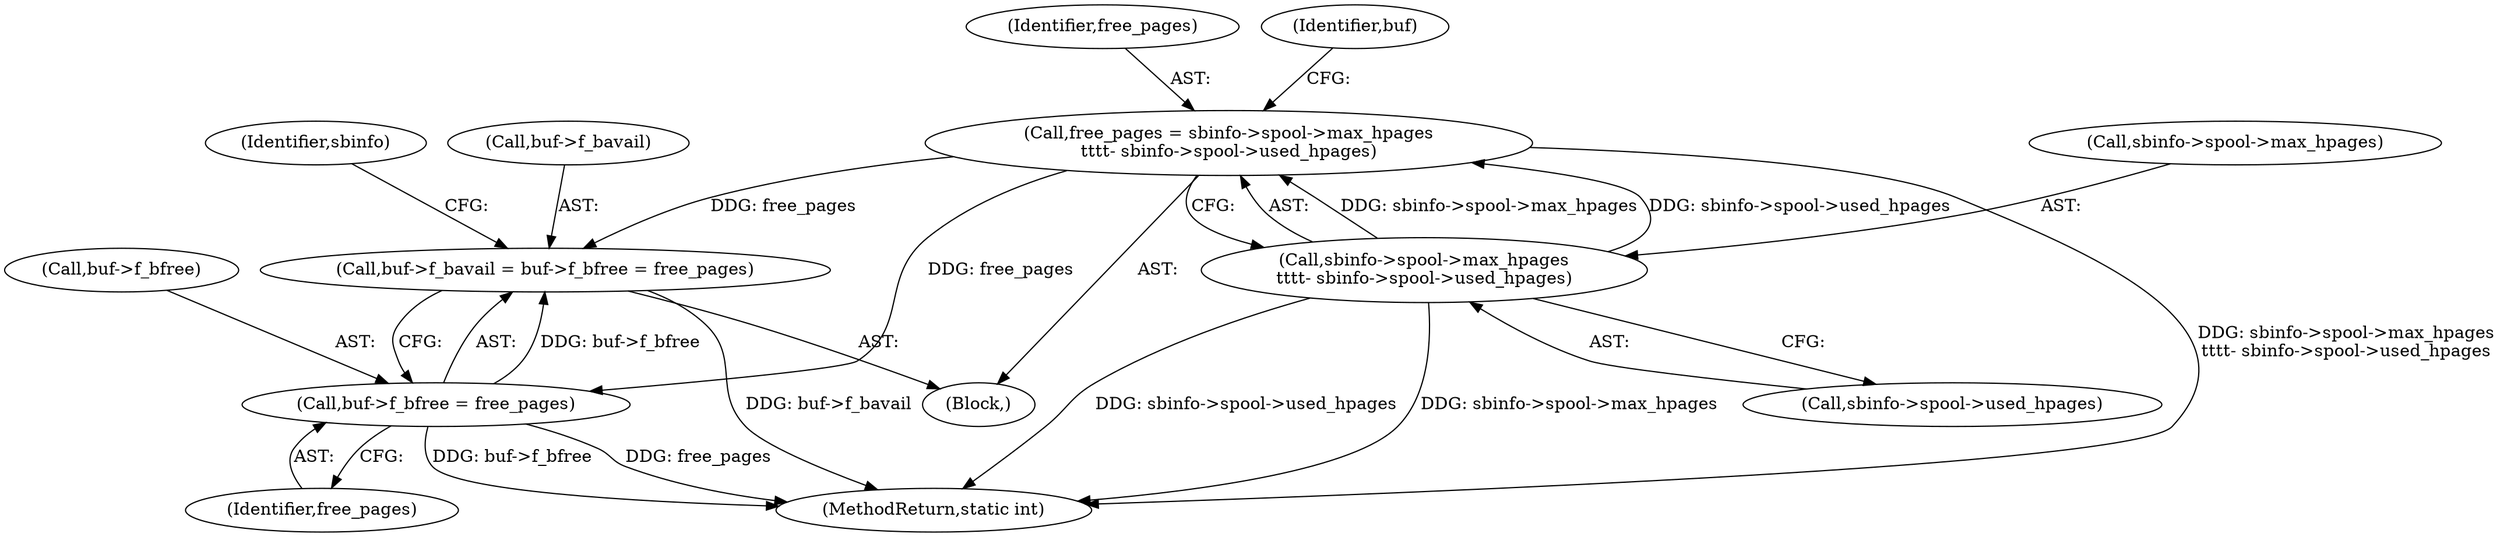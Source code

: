 digraph "0_linux_90481622d75715bfcb68501280a917dbfe516029_3@API" {
"1000160" [label="(Call,free_pages = sbinfo->spool->max_hpages\n\t\t\t\t- sbinfo->spool->used_hpages)"];
"1000162" [label="(Call,sbinfo->spool->max_hpages\n\t\t\t\t- sbinfo->spool->used_hpages)"];
"1000173" [label="(Call,buf->f_bavail = buf->f_bfree = free_pages)"];
"1000177" [label="(Call,buf->f_bfree = free_pages)"];
"1000168" [label="(Call,sbinfo->spool->used_hpages)"];
"1000181" [label="(Identifier,free_pages)"];
"1000142" [label="(Block,)"];
"1000161" [label="(Identifier,free_pages)"];
"1000186" [label="(Identifier,sbinfo)"];
"1000177" [label="(Call,buf->f_bfree = free_pages)"];
"1000174" [label="(Call,buf->f_bavail)"];
"1000160" [label="(Call,free_pages = sbinfo->spool->max_hpages\n\t\t\t\t- sbinfo->spool->used_hpages)"];
"1000175" [label="(Identifier,buf)"];
"1000173" [label="(Call,buf->f_bavail = buf->f_bfree = free_pages)"];
"1000215" [label="(MethodReturn,static int)"];
"1000163" [label="(Call,sbinfo->spool->max_hpages)"];
"1000162" [label="(Call,sbinfo->spool->max_hpages\n\t\t\t\t- sbinfo->spool->used_hpages)"];
"1000178" [label="(Call,buf->f_bfree)"];
"1000160" -> "1000142"  [label="AST: "];
"1000160" -> "1000162"  [label="CFG: "];
"1000161" -> "1000160"  [label="AST: "];
"1000162" -> "1000160"  [label="AST: "];
"1000175" -> "1000160"  [label="CFG: "];
"1000160" -> "1000215"  [label="DDG: sbinfo->spool->max_hpages\n\t\t\t\t- sbinfo->spool->used_hpages"];
"1000162" -> "1000160"  [label="DDG: sbinfo->spool->max_hpages"];
"1000162" -> "1000160"  [label="DDG: sbinfo->spool->used_hpages"];
"1000160" -> "1000173"  [label="DDG: free_pages"];
"1000160" -> "1000177"  [label="DDG: free_pages"];
"1000162" -> "1000168"  [label="CFG: "];
"1000163" -> "1000162"  [label="AST: "];
"1000168" -> "1000162"  [label="AST: "];
"1000162" -> "1000215"  [label="DDG: sbinfo->spool->used_hpages"];
"1000162" -> "1000215"  [label="DDG: sbinfo->spool->max_hpages"];
"1000173" -> "1000142"  [label="AST: "];
"1000173" -> "1000177"  [label="CFG: "];
"1000174" -> "1000173"  [label="AST: "];
"1000177" -> "1000173"  [label="AST: "];
"1000186" -> "1000173"  [label="CFG: "];
"1000173" -> "1000215"  [label="DDG: buf->f_bavail"];
"1000177" -> "1000173"  [label="DDG: buf->f_bfree"];
"1000177" -> "1000181"  [label="CFG: "];
"1000178" -> "1000177"  [label="AST: "];
"1000181" -> "1000177"  [label="AST: "];
"1000177" -> "1000215"  [label="DDG: free_pages"];
"1000177" -> "1000215"  [label="DDG: buf->f_bfree"];
}
